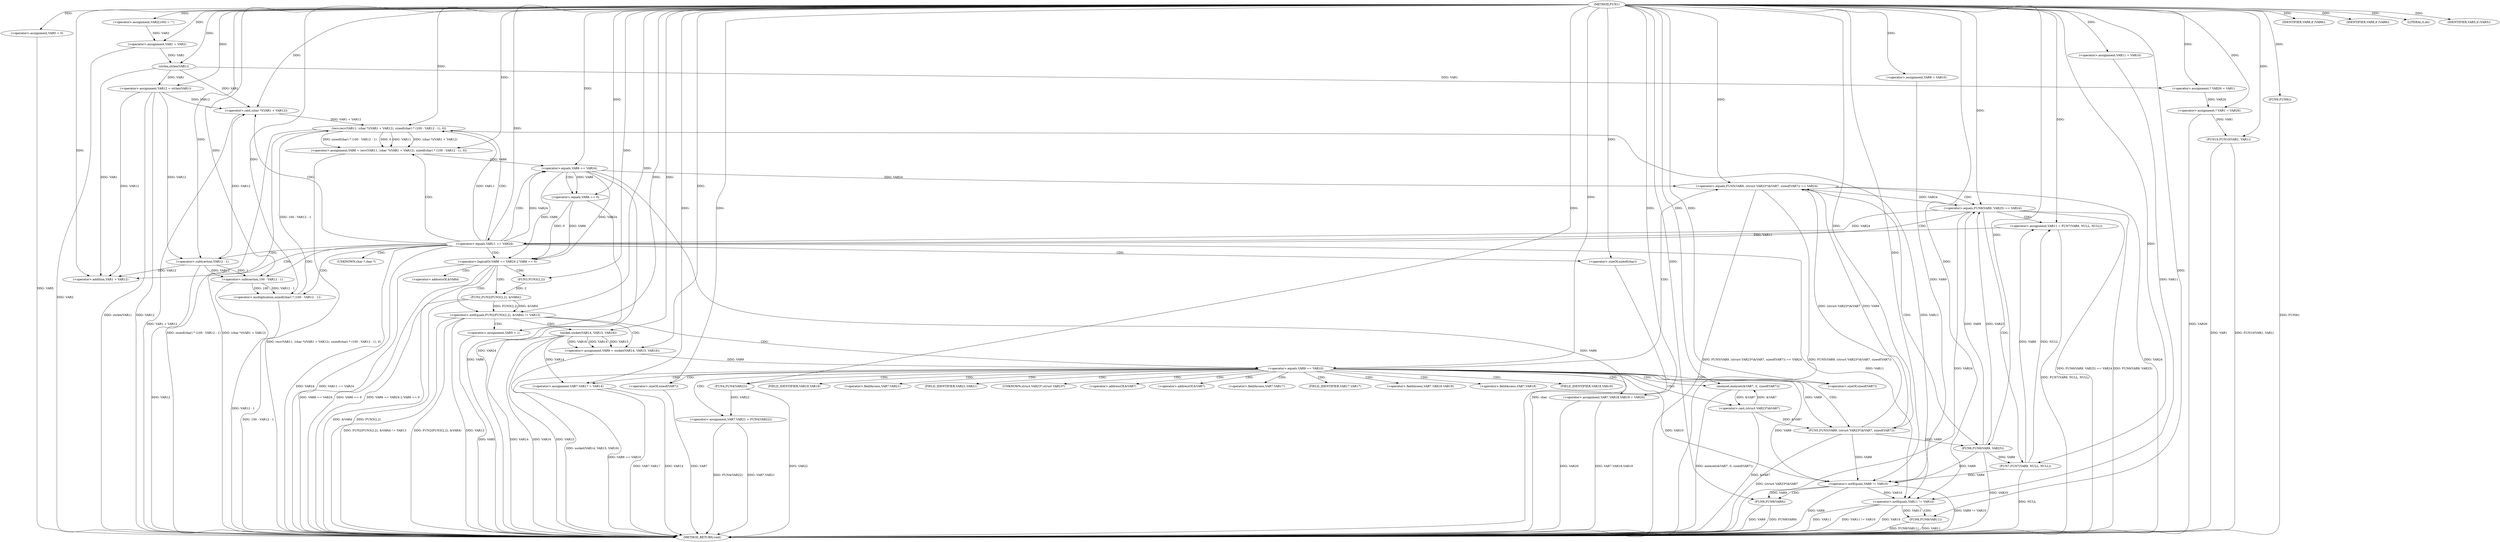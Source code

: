 digraph FUN1 {  
"1000100" [label = "(METHOD,FUN1)" ]
"1000282" [label = "(METHOD_RETURN,void)" ]
"1000104" [label = "(<operator>.assignment,VAR2[100] = \"\")" ]
"1000107" [label = "(<operator>.assignment,VAR1 = VAR2)" ]
"1000113" [label = "(<operator>.assignment,VAR5 = 0)" ]
"1000120" [label = "(<operator>.assignment,VAR9 = VAR10)" ]
"1000124" [label = "(<operator>.assignment,VAR11 = VAR10)" ]
"1000128" [label = "(<operator>.assignment,VAR12 = strlen(VAR1))" ]
"1000130" [label = "(strlen,strlen(VAR1))" ]
"1000135" [label = "(<operator>.notEquals,FUN2(FUN3(2,2), &VAR4) != VAR13)" ]
"1000136" [label = "(FUN2,FUN2(FUN3(2,2), &VAR4))" ]
"1000137" [label = "(FUN3,FUN3(2,2))" ]
"1000145" [label = "(<operator>.assignment,VAR5 = 1)" ]
"1000148" [label = "(<operator>.assignment,VAR9 = socket(VAR14, VAR15, VAR16))" ]
"1000150" [label = "(socket,socket(VAR14, VAR15, VAR16))" ]
"1000155" [label = "(<operator>.equals,VAR9 == VAR10)" ]
"1000160" [label = "(memset,memset(&VAR7, 0, sizeof(VAR7)))" ]
"1000164" [label = "(<operator>.sizeOf,sizeof(VAR7))" ]
"1000166" [label = "(<operator>.assignment,VAR7.VAR17 = VAR14)" ]
"1000171" [label = "(<operator>.assignment,VAR7.VAR18.VAR19 = VAR20)" ]
"1000178" [label = "(<operator>.assignment,VAR7.VAR21 = FUN4(VAR22))" ]
"1000182" [label = "(FUN4,FUN4(VAR22))" ]
"1000185" [label = "(<operator>.equals,FUN5(VAR9, (struct VAR23*)&VAR7, sizeof(VAR7)) == VAR24)" ]
"1000186" [label = "(FUN5,FUN5(VAR9, (struct VAR23*)&VAR7, sizeof(VAR7)))" ]
"1000188" [label = "(<operator>.cast,(struct VAR23*)&VAR7)" ]
"1000192" [label = "(<operator>.sizeOf,sizeof(VAR7))" ]
"1000198" [label = "(<operator>.equals,FUN6(VAR9, VAR25) == VAR24)" ]
"1000199" [label = "(FUN6,FUN6(VAR9, VAR25))" ]
"1000205" [label = "(<operator>.assignment,VAR11 = FUN7(VAR9, NULL, NULL))" ]
"1000207" [label = "(FUN7,FUN7(VAR9, NULL, NULL))" ]
"1000212" [label = "(<operator>.equals,VAR11 == VAR24)" ]
"1000217" [label = "(<operator>.assignment,VAR6 = recv(VAR11, (char *)(VAR1 + VAR12), sizeof(char) * (100 - VAR12 - 1), 0))" ]
"1000219" [label = "(recv,recv(VAR11, (char *)(VAR1 + VAR12), sizeof(char) * (100 - VAR12 - 1), 0))" ]
"1000221" [label = "(<operator>.cast,(char *)(VAR1 + VAR12))" ]
"1000223" [label = "(<operator>.addition,VAR1 + VAR12)" ]
"1000226" [label = "(<operator>.multiplication,sizeof(char) * (100 - VAR12 - 1))" ]
"1000227" [label = "(<operator>.sizeOf,sizeof(char))" ]
"1000229" [label = "(<operator>.subtraction,100 - VAR12 - 1)" ]
"1000231" [label = "(<operator>.subtraction,VAR12 - 1)" ]
"1000236" [label = "(<operator>.logicalOr,VAR6 == VAR24 || VAR6 == 0)" ]
"1000237" [label = "(<operator>.equals,VAR6 == VAR24)" ]
"1000240" [label = "(<operator>.equals,VAR6 == 0)" ]
"1000246" [label = "(IDENTIFIER,VAR8,if (VAR8))" ]
"1000249" [label = "(IDENTIFIER,VAR8,if (VAR8))" ]
"1000251" [label = "(LITERAL,0,do)" ]
"1000253" [label = "(<operator>.notEquals,VAR9 != VAR10)" ]
"1000257" [label = "(FUN8,FUN8(VAR9))" ]
"1000260" [label = "(<operator>.notEquals,VAR11 != VAR10)" ]
"1000264" [label = "(FUN8,FUN8(VAR11))" ]
"1000267" [label = "(IDENTIFIER,VAR5,if (VAR5))" ]
"1000269" [label = "(FUN9,FUN9())" ]
"1000272" [label = "(<operator>.assignment,* VAR26 = VAR1)" ]
"1000276" [label = "(<operator>.assignment,* VAR1 = VAR26)" ]
"1000279" [label = "(FUN10,FUN10(VAR1, VAR1))" ]
"1000140" [label = "(<operator>.addressOf,&VAR4)" ]
"1000161" [label = "(<operator>.addressOf,&VAR7)" ]
"1000167" [label = "(<operator>.fieldAccess,VAR7.VAR17)" ]
"1000169" [label = "(FIELD_IDENTIFIER,VAR17,VAR17)" ]
"1000172" [label = "(<operator>.fieldAccess,VAR7.VAR18.VAR19)" ]
"1000173" [label = "(<operator>.fieldAccess,VAR7.VAR18)" ]
"1000175" [label = "(FIELD_IDENTIFIER,VAR18,VAR18)" ]
"1000176" [label = "(FIELD_IDENTIFIER,VAR19,VAR19)" ]
"1000179" [label = "(<operator>.fieldAccess,VAR7.VAR21)" ]
"1000181" [label = "(FIELD_IDENTIFIER,VAR21,VAR21)" ]
"1000189" [label = "(UNKNOWN,struct VAR23*,struct VAR23*)" ]
"1000190" [label = "(<operator>.addressOf,&VAR7)" ]
"1000222" [label = "(UNKNOWN,char *,char *)" ]
  "1000185" -> "1000282"  [ label = "DDG: FUN5(VAR9, (struct VAR23*)&VAR7, sizeof(VAR7)) == VAR24"] 
  "1000264" -> "1000282"  [ label = "DDG: FUN8(VAR11)"] 
  "1000178" -> "1000282"  [ label = "DDG: FUN4(VAR22)"] 
  "1000186" -> "1000282"  [ label = "DDG: (struct VAR23*)&VAR7"] 
  "1000128" -> "1000282"  [ label = "DDG: strlen(VAR1)"] 
  "1000260" -> "1000282"  [ label = "DDG: VAR11 != VAR10"] 
  "1000185" -> "1000282"  [ label = "DDG: FUN5(VAR9, (struct VAR23*)&VAR7, sizeof(VAR7))"] 
  "1000171" -> "1000282"  [ label = "DDG: VAR7.VAR18.VAR19"] 
  "1000135" -> "1000282"  [ label = "DDG: VAR13"] 
  "1000219" -> "1000282"  [ label = "DDG: (char *)(VAR1 + VAR12)"] 
  "1000185" -> "1000282"  [ label = "DDG: VAR24"] 
  "1000199" -> "1000282"  [ label = "DDG: VAR25"] 
  "1000221" -> "1000282"  [ label = "DDG: VAR1 + VAR12"] 
  "1000236" -> "1000282"  [ label = "DDG: VAR6 == VAR24"] 
  "1000207" -> "1000282"  [ label = "DDG: NULL"] 
  "1000236" -> "1000282"  [ label = "DDG: VAR6 == VAR24 || VAR6 == 0"] 
  "1000150" -> "1000282"  [ label = "DDG: VAR14"] 
  "1000237" -> "1000282"  [ label = "DDG: VAR24"] 
  "1000253" -> "1000282"  [ label = "DDG: VAR9 != VAR10"] 
  "1000279" -> "1000282"  [ label = "DDG: VAR1"] 
  "1000188" -> "1000282"  [ label = "DDG: &VAR7"] 
  "1000178" -> "1000282"  [ label = "DDG: VAR7.VAR21"] 
  "1000219" -> "1000282"  [ label = "DDG: sizeof(char) * (100 - VAR12 - 1)"] 
  "1000217" -> "1000282"  [ label = "DDG: recv(VAR11, (char *)(VAR1 + VAR12), sizeof(char) * (100 - VAR12 - 1), 0)"] 
  "1000236" -> "1000282"  [ label = "DDG: VAR6 == 0"] 
  "1000160" -> "1000282"  [ label = "DDG: memset(&VAR7, 0, sizeof(VAR7))"] 
  "1000227" -> "1000282"  [ label = "DDG: char"] 
  "1000212" -> "1000282"  [ label = "DDG: VAR24"] 
  "1000253" -> "1000282"  [ label = "DDG: VAR9"] 
  "1000237" -> "1000282"  [ label = "DDG: VAR6"] 
  "1000113" -> "1000282"  [ label = "DDG: VAR5"] 
  "1000136" -> "1000282"  [ label = "DDG: &VAR4"] 
  "1000150" -> "1000282"  [ label = "DDG: VAR15"] 
  "1000264" -> "1000282"  [ label = "DDG: VAR11"] 
  "1000269" -> "1000282"  [ label = "DDG: FUN9()"] 
  "1000226" -> "1000282"  [ label = "DDG: 100 - VAR12 - 1"] 
  "1000128" -> "1000282"  [ label = "DDG: VAR12"] 
  "1000155" -> "1000282"  [ label = "DDG: VAR9 == VAR10"] 
  "1000166" -> "1000282"  [ label = "DDG: VAR7.VAR17"] 
  "1000257" -> "1000282"  [ label = "DDG: VAR9"] 
  "1000205" -> "1000282"  [ label = "DDG: FUN7(VAR9, NULL, NULL)"] 
  "1000150" -> "1000282"  [ label = "DDG: VAR16"] 
  "1000229" -> "1000282"  [ label = "DDG: VAR12 - 1"] 
  "1000276" -> "1000282"  [ label = "DDG: VAR26"] 
  "1000212" -> "1000282"  [ label = "DDG: VAR11 == VAR24"] 
  "1000260" -> "1000282"  [ label = "DDG: VAR10"] 
  "1000198" -> "1000282"  [ label = "DDG: FUN6(VAR9, VAR25)"] 
  "1000231" -> "1000282"  [ label = "DDG: VAR12"] 
  "1000135" -> "1000282"  [ label = "DDG: FUN2(FUN3(2,2), &VAR4) != VAR13"] 
  "1000192" -> "1000282"  [ label = "DDG: VAR7"] 
  "1000135" -> "1000282"  [ label = "DDG: FUN2(FUN3(2,2), &VAR4)"] 
  "1000171" -> "1000282"  [ label = "DDG: VAR20"] 
  "1000166" -> "1000282"  [ label = "DDG: VAR14"] 
  "1000148" -> "1000282"  [ label = "DDG: socket(VAR14, VAR15, VAR16)"] 
  "1000257" -> "1000282"  [ label = "DDG: FUN8(VAR9)"] 
  "1000260" -> "1000282"  [ label = "DDG: VAR11"] 
  "1000145" -> "1000282"  [ label = "DDG: VAR5"] 
  "1000240" -> "1000282"  [ label = "DDG: VAR6"] 
  "1000279" -> "1000282"  [ label = "DDG: FUN10(VAR1, VAR1)"] 
  "1000182" -> "1000282"  [ label = "DDG: VAR22"] 
  "1000136" -> "1000282"  [ label = "DDG: FUN3(2,2)"] 
  "1000107" -> "1000282"  [ label = "DDG: VAR2"] 
  "1000198" -> "1000282"  [ label = "DDG: VAR24"] 
  "1000198" -> "1000282"  [ label = "DDG: FUN6(VAR9, VAR25) == VAR24"] 
  "1000100" -> "1000104"  [ label = "DDG: "] 
  "1000104" -> "1000107"  [ label = "DDG: VAR2"] 
  "1000100" -> "1000107"  [ label = "DDG: "] 
  "1000100" -> "1000113"  [ label = "DDG: "] 
  "1000100" -> "1000120"  [ label = "DDG: "] 
  "1000100" -> "1000124"  [ label = "DDG: "] 
  "1000130" -> "1000128"  [ label = "DDG: VAR1"] 
  "1000100" -> "1000128"  [ label = "DDG: "] 
  "1000107" -> "1000130"  [ label = "DDG: VAR1"] 
  "1000100" -> "1000130"  [ label = "DDG: "] 
  "1000136" -> "1000135"  [ label = "DDG: FUN3(2,2)"] 
  "1000136" -> "1000135"  [ label = "DDG: &VAR4"] 
  "1000137" -> "1000136"  [ label = "DDG: 2"] 
  "1000100" -> "1000137"  [ label = "DDG: "] 
  "1000100" -> "1000135"  [ label = "DDG: "] 
  "1000100" -> "1000145"  [ label = "DDG: "] 
  "1000150" -> "1000148"  [ label = "DDG: VAR14"] 
  "1000150" -> "1000148"  [ label = "DDG: VAR15"] 
  "1000150" -> "1000148"  [ label = "DDG: VAR16"] 
  "1000100" -> "1000148"  [ label = "DDG: "] 
  "1000100" -> "1000150"  [ label = "DDG: "] 
  "1000148" -> "1000155"  [ label = "DDG: VAR9"] 
  "1000100" -> "1000155"  [ label = "DDG: "] 
  "1000188" -> "1000160"  [ label = "DDG: &VAR7"] 
  "1000100" -> "1000160"  [ label = "DDG: "] 
  "1000100" -> "1000164"  [ label = "DDG: "] 
  "1000150" -> "1000166"  [ label = "DDG: VAR14"] 
  "1000100" -> "1000166"  [ label = "DDG: "] 
  "1000100" -> "1000171"  [ label = "DDG: "] 
  "1000182" -> "1000178"  [ label = "DDG: VAR22"] 
  "1000100" -> "1000182"  [ label = "DDG: "] 
  "1000186" -> "1000185"  [ label = "DDG: VAR9"] 
  "1000186" -> "1000185"  [ label = "DDG: (struct VAR23*)&VAR7"] 
  "1000155" -> "1000186"  [ label = "DDG: VAR9"] 
  "1000100" -> "1000186"  [ label = "DDG: "] 
  "1000188" -> "1000186"  [ label = "DDG: &VAR7"] 
  "1000160" -> "1000188"  [ label = "DDG: &VAR7"] 
  "1000100" -> "1000192"  [ label = "DDG: "] 
  "1000237" -> "1000185"  [ label = "DDG: VAR24"] 
  "1000100" -> "1000185"  [ label = "DDG: "] 
  "1000199" -> "1000198"  [ label = "DDG: VAR9"] 
  "1000199" -> "1000198"  [ label = "DDG: VAR25"] 
  "1000186" -> "1000199"  [ label = "DDG: VAR9"] 
  "1000100" -> "1000199"  [ label = "DDG: "] 
  "1000185" -> "1000198"  [ label = "DDG: VAR24"] 
  "1000100" -> "1000198"  [ label = "DDG: "] 
  "1000207" -> "1000205"  [ label = "DDG: VAR9"] 
  "1000207" -> "1000205"  [ label = "DDG: NULL"] 
  "1000100" -> "1000205"  [ label = "DDG: "] 
  "1000199" -> "1000207"  [ label = "DDG: VAR9"] 
  "1000100" -> "1000207"  [ label = "DDG: "] 
  "1000205" -> "1000212"  [ label = "DDG: VAR11"] 
  "1000100" -> "1000212"  [ label = "DDG: "] 
  "1000198" -> "1000212"  [ label = "DDG: VAR24"] 
  "1000219" -> "1000217"  [ label = "DDG: VAR11"] 
  "1000219" -> "1000217"  [ label = "DDG: (char *)(VAR1 + VAR12)"] 
  "1000219" -> "1000217"  [ label = "DDG: sizeof(char) * (100 - VAR12 - 1)"] 
  "1000219" -> "1000217"  [ label = "DDG: 0"] 
  "1000100" -> "1000217"  [ label = "DDG: "] 
  "1000212" -> "1000219"  [ label = "DDG: VAR11"] 
  "1000100" -> "1000219"  [ label = "DDG: "] 
  "1000221" -> "1000219"  [ label = "DDG: VAR1 + VAR12"] 
  "1000130" -> "1000221"  [ label = "DDG: VAR1"] 
  "1000100" -> "1000221"  [ label = "DDG: "] 
  "1000128" -> "1000221"  [ label = "DDG: VAR12"] 
  "1000231" -> "1000221"  [ label = "DDG: VAR12"] 
  "1000130" -> "1000223"  [ label = "DDG: VAR1"] 
  "1000100" -> "1000223"  [ label = "DDG: "] 
  "1000128" -> "1000223"  [ label = "DDG: VAR12"] 
  "1000231" -> "1000223"  [ label = "DDG: VAR12"] 
  "1000226" -> "1000219"  [ label = "DDG: 100 - VAR12 - 1"] 
  "1000100" -> "1000226"  [ label = "DDG: "] 
  "1000100" -> "1000227"  [ label = "DDG: "] 
  "1000229" -> "1000226"  [ label = "DDG: 100"] 
  "1000229" -> "1000226"  [ label = "DDG: VAR12 - 1"] 
  "1000100" -> "1000229"  [ label = "DDG: "] 
  "1000231" -> "1000229"  [ label = "DDG: VAR12"] 
  "1000231" -> "1000229"  [ label = "DDG: 1"] 
  "1000100" -> "1000231"  [ label = "DDG: "] 
  "1000128" -> "1000231"  [ label = "DDG: VAR12"] 
  "1000237" -> "1000236"  [ label = "DDG: VAR6"] 
  "1000237" -> "1000236"  [ label = "DDG: VAR24"] 
  "1000217" -> "1000237"  [ label = "DDG: VAR6"] 
  "1000100" -> "1000237"  [ label = "DDG: "] 
  "1000212" -> "1000237"  [ label = "DDG: VAR24"] 
  "1000240" -> "1000236"  [ label = "DDG: VAR6"] 
  "1000240" -> "1000236"  [ label = "DDG: 0"] 
  "1000237" -> "1000240"  [ label = "DDG: VAR6"] 
  "1000100" -> "1000240"  [ label = "DDG: "] 
  "1000100" -> "1000246"  [ label = "DDG: "] 
  "1000100" -> "1000249"  [ label = "DDG: "] 
  "1000100" -> "1000251"  [ label = "DDG: "] 
  "1000186" -> "1000253"  [ label = "DDG: VAR9"] 
  "1000199" -> "1000253"  [ label = "DDG: VAR9"] 
  "1000120" -> "1000253"  [ label = "DDG: VAR9"] 
  "1000207" -> "1000253"  [ label = "DDG: VAR9"] 
  "1000155" -> "1000253"  [ label = "DDG: VAR9"] 
  "1000100" -> "1000253"  [ label = "DDG: "] 
  "1000155" -> "1000253"  [ label = "DDG: VAR10"] 
  "1000253" -> "1000257"  [ label = "DDG: VAR9"] 
  "1000100" -> "1000257"  [ label = "DDG: "] 
  "1000124" -> "1000260"  [ label = "DDG: VAR11"] 
  "1000212" -> "1000260"  [ label = "DDG: VAR11"] 
  "1000219" -> "1000260"  [ label = "DDG: VAR11"] 
  "1000100" -> "1000260"  [ label = "DDG: "] 
  "1000253" -> "1000260"  [ label = "DDG: VAR10"] 
  "1000260" -> "1000264"  [ label = "DDG: VAR11"] 
  "1000100" -> "1000264"  [ label = "DDG: "] 
  "1000100" -> "1000267"  [ label = "DDG: "] 
  "1000100" -> "1000269"  [ label = "DDG: "] 
  "1000130" -> "1000272"  [ label = "DDG: VAR1"] 
  "1000100" -> "1000272"  [ label = "DDG: "] 
  "1000272" -> "1000276"  [ label = "DDG: VAR26"] 
  "1000100" -> "1000276"  [ label = "DDG: "] 
  "1000276" -> "1000279"  [ label = "DDG: VAR1"] 
  "1000100" -> "1000279"  [ label = "DDG: "] 
  "1000135" -> "1000150"  [ label = "CDG: "] 
  "1000135" -> "1000148"  [ label = "CDG: "] 
  "1000135" -> "1000145"  [ label = "CDG: "] 
  "1000135" -> "1000155"  [ label = "CDG: "] 
  "1000155" -> "1000164"  [ label = "CDG: "] 
  "1000155" -> "1000161"  [ label = "CDG: "] 
  "1000155" -> "1000182"  [ label = "CDG: "] 
  "1000155" -> "1000166"  [ label = "CDG: "] 
  "1000155" -> "1000188"  [ label = "CDG: "] 
  "1000155" -> "1000190"  [ label = "CDG: "] 
  "1000155" -> "1000167"  [ label = "CDG: "] 
  "1000155" -> "1000175"  [ label = "CDG: "] 
  "1000155" -> "1000160"  [ label = "CDG: "] 
  "1000155" -> "1000179"  [ label = "CDG: "] 
  "1000155" -> "1000192"  [ label = "CDG: "] 
  "1000155" -> "1000176"  [ label = "CDG: "] 
  "1000155" -> "1000185"  [ label = "CDG: "] 
  "1000155" -> "1000186"  [ label = "CDG: "] 
  "1000155" -> "1000172"  [ label = "CDG: "] 
  "1000155" -> "1000189"  [ label = "CDG: "] 
  "1000155" -> "1000169"  [ label = "CDG: "] 
  "1000155" -> "1000178"  [ label = "CDG: "] 
  "1000155" -> "1000173"  [ label = "CDG: "] 
  "1000155" -> "1000171"  [ label = "CDG: "] 
  "1000155" -> "1000181"  [ label = "CDG: "] 
  "1000185" -> "1000199"  [ label = "CDG: "] 
  "1000185" -> "1000198"  [ label = "CDG: "] 
  "1000198" -> "1000212"  [ label = "CDG: "] 
  "1000198" -> "1000207"  [ label = "CDG: "] 
  "1000198" -> "1000205"  [ label = "CDG: "] 
  "1000212" -> "1000221"  [ label = "CDG: "] 
  "1000212" -> "1000227"  [ label = "CDG: "] 
  "1000212" -> "1000219"  [ label = "CDG: "] 
  "1000212" -> "1000236"  [ label = "CDG: "] 
  "1000212" -> "1000222"  [ label = "CDG: "] 
  "1000212" -> "1000217"  [ label = "CDG: "] 
  "1000212" -> "1000226"  [ label = "CDG: "] 
  "1000212" -> "1000229"  [ label = "CDG: "] 
  "1000212" -> "1000237"  [ label = "CDG: "] 
  "1000212" -> "1000231"  [ label = "CDG: "] 
  "1000212" -> "1000223"  [ label = "CDG: "] 
  "1000236" -> "1000135"  [ label = "CDG: "] 
  "1000236" -> "1000136"  [ label = "CDG: "] 
  "1000236" -> "1000137"  [ label = "CDG: "] 
  "1000236" -> "1000140"  [ label = "CDG: "] 
  "1000237" -> "1000240"  [ label = "CDG: "] 
  "1000253" -> "1000257"  [ label = "CDG: "] 
  "1000260" -> "1000264"  [ label = "CDG: "] 
}
